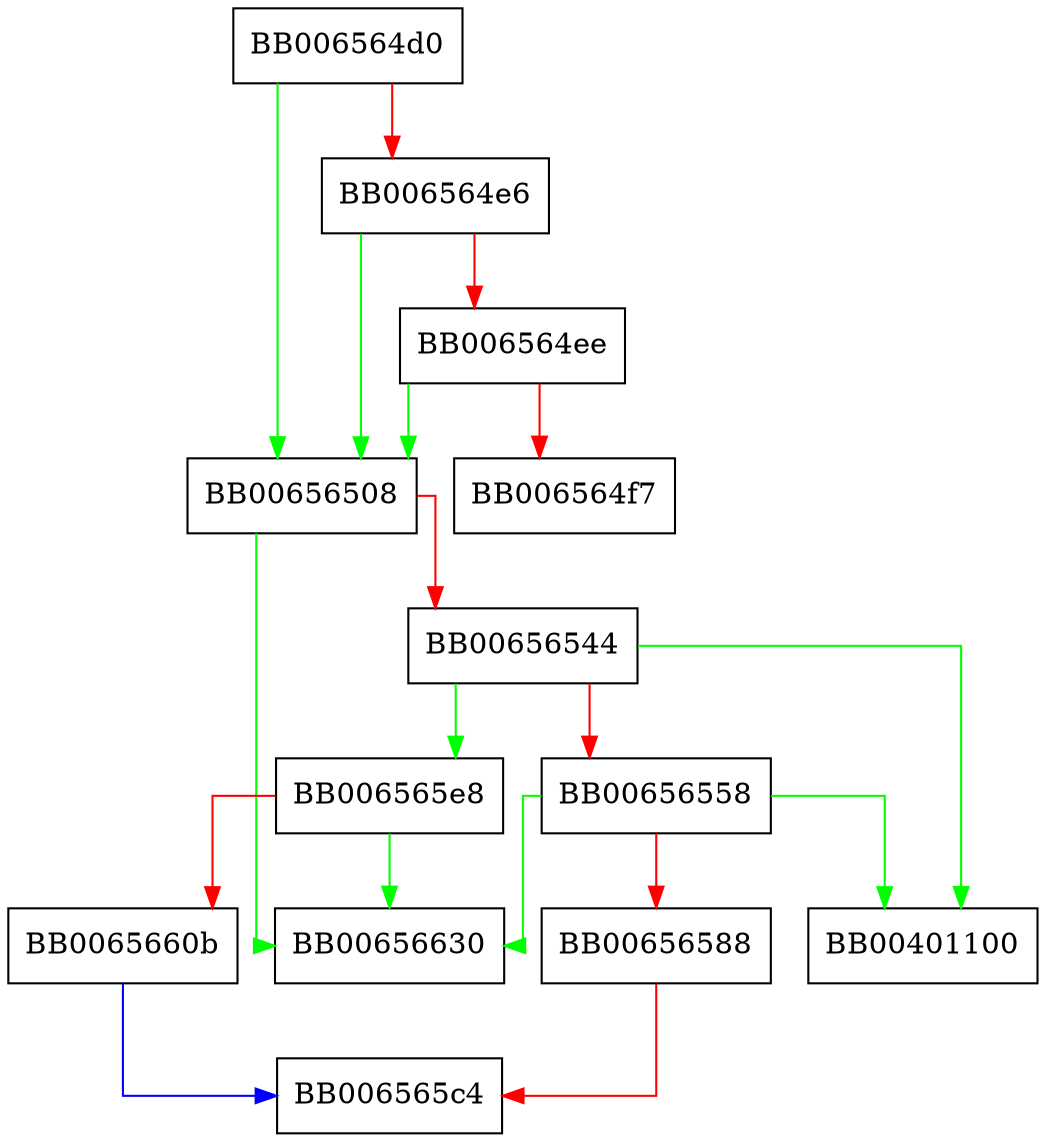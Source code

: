 digraph UI_construct_prompt {
  node [shape="box"];
  graph [splines=ortho];
  BB006564d0 -> BB00656508 [color="green"];
  BB006564d0 -> BB006564e6 [color="red"];
  BB006564e6 -> BB00656508 [color="green"];
  BB006564e6 -> BB006564ee [color="red"];
  BB006564ee -> BB00656508 [color="green"];
  BB006564ee -> BB006564f7 [color="red"];
  BB00656508 -> BB00656630 [color="green"];
  BB00656508 -> BB00656544 [color="red"];
  BB00656544 -> BB00401100 [color="green"];
  BB00656544 -> BB006565e8 [color="green"];
  BB00656544 -> BB00656558 [color="red"];
  BB00656558 -> BB00401100 [color="green"];
  BB00656558 -> BB00656630 [color="green"];
  BB00656558 -> BB00656588 [color="red"];
  BB00656588 -> BB006565c4 [color="red"];
  BB006565e8 -> BB00656630 [color="green"];
  BB006565e8 -> BB0065660b [color="red"];
  BB0065660b -> BB006565c4 [color="blue"];
}